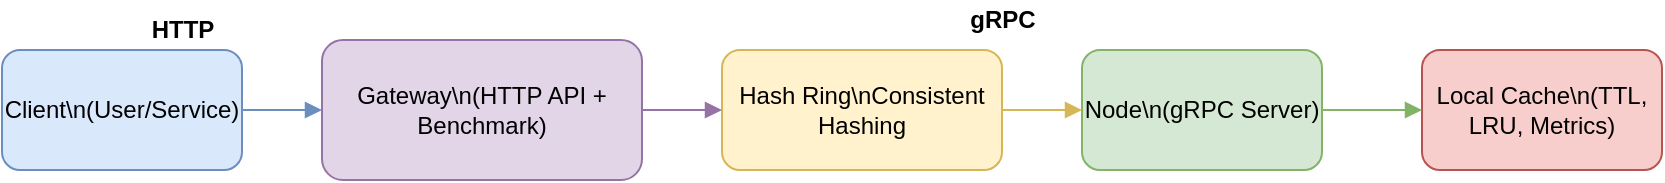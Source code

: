 <mxfile>
    <diagram name="Arquitetura Shardo" id="0">
        <mxGraphModel dx="694" dy="642" grid="1" gridSize="10" guides="1" tooltips="1" connect="1" arrows="1" fold="1" page="1" pageScale="1" pageWidth="827" pageHeight="1169" math="0" shadow="0">
            <root>
                <mxCell id="0"/>
                <mxCell id="1" parent="0"/>
                <mxCell id="2" value="Client\n(User/Service)" style="rounded=1;whiteSpace=wrap;html=1;fillColor=#dae8fc;strokeColor=#6c8ebf;" parent="1" vertex="1">
                    <mxGeometry x="40" y="125" width="120" height="60" as="geometry"/>
                </mxCell>
                <mxCell id="3" value="Gateway\n(HTTP API + Benchmark)" style="rounded=1;whiteSpace=wrap;html=1;fillColor=#e1d5e7;strokeColor=#9673a6;" parent="1" vertex="1">
                    <mxGeometry x="200" y="120" width="160" height="70" as="geometry"/>
                </mxCell>
                <mxCell id="4" value="Hash Ring\nConsistent Hashing" style="rounded=1;whiteSpace=wrap;html=1;fillColor=#fff2cc;strokeColor=#d6b656;" parent="1" vertex="1">
                    <mxGeometry x="400" y="125" width="140" height="60" as="geometry"/>
                </mxCell>
                <mxCell id="5" value="Node\n(gRPC Server)" style="rounded=1;whiteSpace=wrap;html=1;fillColor=#d5e8d4;strokeColor=#82b366;" parent="1" vertex="1">
                    <mxGeometry x="580" y="125" width="120" height="60" as="geometry"/>
                </mxCell>
                <mxCell id="6" value="Local Cache\n(TTL, LRU, Metrics)" style="rounded=1;whiteSpace=wrap;html=1;fillColor=#f8cecc;strokeColor=#b85450;" parent="1" vertex="1">
                    <mxGeometry x="750" y="125" width="120" height="60" as="geometry"/>
                </mxCell>
                <mxCell id="7" value="HTTP" style="text;html=1;strokeColor=none;fillColor=none;align=center;verticalAlign=middle;fontStyle=1" parent="1" vertex="1">
                    <mxGeometry x="90" y="105" width="80" height="20" as="geometry"/>
                </mxCell>
                <mxCell id="8" value="gRPC" style="text;html=1;strokeColor=none;fillColor=none;align=center;verticalAlign=middle;fontStyle=1" parent="1" vertex="1">
                    <mxGeometry x="500" y="100" width="80" height="20" as="geometry"/>
                </mxCell>
                <mxCell id="9" style="edgeStyle=orthogonalEdgeStyle;rounded=0;orthogonalLoop=1;jettySize=auto;html=1;endArrow=block;endFill=1;strokeColor=#6c8ebf;" parent="1" source="2" target="3" edge="1">
                    <mxGeometry relative="1" as="geometry"/>
                </mxCell>
                <mxCell id="10" style="edgeStyle=orthogonalEdgeStyle;rounded=0;orthogonalLoop=1;jettySize=auto;html=1;endArrow=block;endFill=1;strokeColor=#9673a6;" parent="1" source="3" target="4" edge="1">
                    <mxGeometry relative="1" as="geometry"/>
                </mxCell>
                <mxCell id="11" style="edgeStyle=orthogonalEdgeStyle;rounded=0;orthogonalLoop=1;jettySize=auto;html=1;endArrow=block;endFill=1;strokeColor=#d6b656;" parent="1" source="4" target="5" edge="1">
                    <mxGeometry relative="1" as="geometry"/>
                </mxCell>
                <mxCell id="12" style="edgeStyle=orthogonalEdgeStyle;rounded=0;orthogonalLoop=1;jettySize=auto;html=1;endArrow=block;endFill=1;strokeColor=#82b366;" parent="1" source="5" target="6" edge="1">
                    <mxGeometry relative="1" as="geometry"/>
                </mxCell>
            </root>
        </mxGraphModel>
    </diagram>
</mxfile>